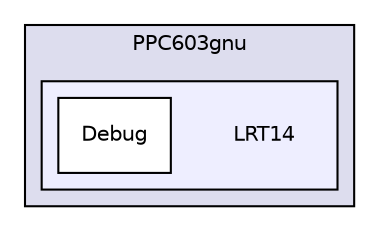 digraph "PPC603gnu/LRT14" {
  compound=true
  node [ fontsize="10", fontname="Helvetica"];
  edge [ labelfontsize="10", labelfontname="Helvetica"];
  subgraph clusterdir_ea948fc2660c317b8b262488f0cb31ff {
    graph [ bgcolor="#ddddee", pencolor="black", label="PPC603gnu" fontname="Helvetica", fontsize="10", URL="dir_ea948fc2660c317b8b262488f0cb31ff.html"]
  subgraph clusterdir_541a6a7a366f771c771764be7d2fa46a {
    graph [ bgcolor="#eeeeff", pencolor="black", label="" URL="dir_541a6a7a366f771c771764be7d2fa46a.html"];
    dir_541a6a7a366f771c771764be7d2fa46a [shape=plaintext label="LRT14"];
    dir_4e3ef464e2fac2c939c54e14da1b3a7c [shape=box label="Debug" color="black" fillcolor="white" style="filled" URL="dir_4e3ef464e2fac2c939c54e14da1b3a7c.html"];
  }
  }
}
